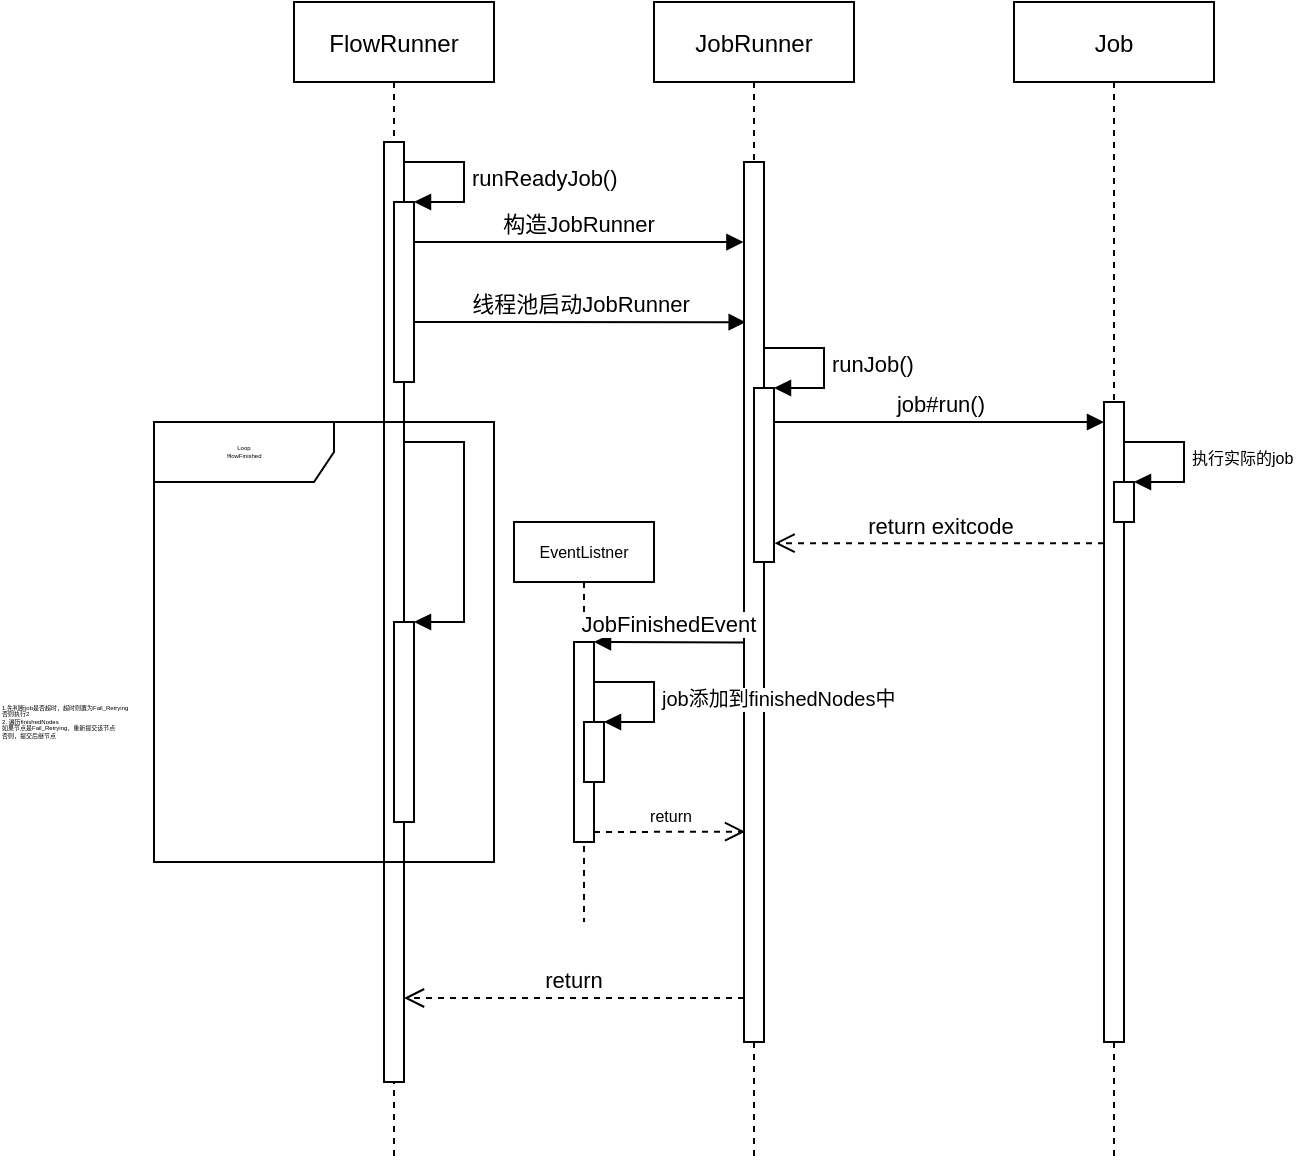 <mxfile version="14.9.7" type="github">
  <diagram id="kgpKYQtTHZ0yAKxKKP6v" name="Page-1">
    <mxGraphModel dx="2035" dy="635" grid="1" gridSize="10" guides="1" tooltips="1" connect="1" arrows="1" fold="1" page="1" pageScale="1" pageWidth="850" pageHeight="1100" math="0" shadow="0">
      <root>
        <mxCell id="0" />
        <mxCell id="1" parent="0" />
        <mxCell id="3nuBFxr9cyL0pnOWT2aG-1" value="FlowRunner" style="shape=umlLifeline;perimeter=lifelinePerimeter;container=1;collapsible=0;recursiveResize=0;rounded=0;shadow=0;strokeWidth=1;" parent="1" vertex="1">
          <mxGeometry x="120" y="80" width="100" height="580" as="geometry" />
        </mxCell>
        <mxCell id="3nuBFxr9cyL0pnOWT2aG-2" value="" style="points=[];perimeter=orthogonalPerimeter;rounded=0;shadow=0;strokeWidth=1;" parent="3nuBFxr9cyL0pnOWT2aG-1" vertex="1">
          <mxGeometry x="45" y="70" width="10" height="470" as="geometry" />
        </mxCell>
        <mxCell id="dpF4v_OvI2u5oA4uFFR8-5" value="" style="html=1;points=[];perimeter=orthogonalPerimeter;" vertex="1" parent="3nuBFxr9cyL0pnOWT2aG-1">
          <mxGeometry x="50" y="100" width="10" height="90" as="geometry" />
        </mxCell>
        <mxCell id="dpF4v_OvI2u5oA4uFFR8-6" value="runReadyJob()" style="edgeStyle=orthogonalEdgeStyle;html=1;align=left;spacingLeft=2;endArrow=block;rounded=0;entryX=1;entryY=0;" edge="1" target="dpF4v_OvI2u5oA4uFFR8-5" parent="3nuBFxr9cyL0pnOWT2aG-1">
          <mxGeometry relative="1" as="geometry">
            <mxPoint x="55" y="80" as="sourcePoint" />
            <Array as="points">
              <mxPoint x="85" y="80" />
            </Array>
          </mxGeometry>
        </mxCell>
        <mxCell id="dpF4v_OvI2u5oA4uFFR8-9" value="线程池启动JobRunner" style="html=1;verticalAlign=bottom;endArrow=block;entryX=0.083;entryY=0.182;entryDx=0;entryDy=0;entryPerimeter=0;" edge="1" parent="3nuBFxr9cyL0pnOWT2aG-1" target="3nuBFxr9cyL0pnOWT2aG-6">
          <mxGeometry width="80" relative="1" as="geometry">
            <mxPoint x="60" y="160" as="sourcePoint" />
            <mxPoint x="140" y="160" as="targetPoint" />
          </mxGeometry>
        </mxCell>
        <mxCell id="3nuBFxr9cyL0pnOWT2aG-5" value="JobRunner" style="shape=umlLifeline;perimeter=lifelinePerimeter;container=1;collapsible=0;recursiveResize=0;rounded=0;shadow=0;strokeWidth=1;" parent="1" vertex="1">
          <mxGeometry x="300" y="80" width="100" height="580" as="geometry" />
        </mxCell>
        <mxCell id="3nuBFxr9cyL0pnOWT2aG-6" value="" style="points=[];perimeter=orthogonalPerimeter;rounded=0;shadow=0;strokeWidth=1;" parent="3nuBFxr9cyL0pnOWT2aG-5" vertex="1">
          <mxGeometry x="45" y="80" width="10" height="440" as="geometry" />
        </mxCell>
        <mxCell id="dpF4v_OvI2u5oA4uFFR8-10" value="" style="html=1;points=[];perimeter=orthogonalPerimeter;" vertex="1" parent="3nuBFxr9cyL0pnOWT2aG-5">
          <mxGeometry x="50" y="193" width="10" height="87" as="geometry" />
        </mxCell>
        <mxCell id="dpF4v_OvI2u5oA4uFFR8-11" value="runJob()" style="edgeStyle=orthogonalEdgeStyle;html=1;align=left;spacingLeft=2;endArrow=block;rounded=0;entryX=1;entryY=0;" edge="1" target="dpF4v_OvI2u5oA4uFFR8-10" parent="3nuBFxr9cyL0pnOWT2aG-5">
          <mxGeometry relative="1" as="geometry">
            <mxPoint x="55" y="173" as="sourcePoint" />
            <Array as="points">
              <mxPoint x="85" y="173" />
            </Array>
          </mxGeometry>
        </mxCell>
        <mxCell id="dpF4v_OvI2u5oA4uFFR8-16" value="job#run()" style="html=1;verticalAlign=bottom;endArrow=block;" edge="1" parent="3nuBFxr9cyL0pnOWT2aG-5" target="dpF4v_OvI2u5oA4uFFR8-13">
          <mxGeometry width="80" relative="1" as="geometry">
            <mxPoint x="60" y="210" as="sourcePoint" />
            <mxPoint x="140" y="210" as="targetPoint" />
          </mxGeometry>
        </mxCell>
        <mxCell id="3nuBFxr9cyL0pnOWT2aG-7" value="return" style="verticalAlign=bottom;endArrow=open;dashed=1;endSize=8;exitX=0;exitY=0.95;shadow=0;strokeWidth=1;" parent="1" source="3nuBFxr9cyL0pnOWT2aG-6" target="3nuBFxr9cyL0pnOWT2aG-2" edge="1">
          <mxGeometry relative="1" as="geometry">
            <mxPoint x="275" y="236" as="targetPoint" />
          </mxGeometry>
        </mxCell>
        <mxCell id="dpF4v_OvI2u5oA4uFFR8-7" value="构造JobRunner" style="html=1;verticalAlign=bottom;endArrow=block;entryX=-0.029;entryY=0.091;entryDx=0;entryDy=0;entryPerimeter=0;" edge="1" parent="1" target="3nuBFxr9cyL0pnOWT2aG-6">
          <mxGeometry width="80" relative="1" as="geometry">
            <mxPoint x="180" y="199.97" as="sourcePoint" />
            <mxPoint x="340" y="200" as="targetPoint" />
          </mxGeometry>
        </mxCell>
        <mxCell id="dpF4v_OvI2u5oA4uFFR8-12" value="Job" style="shape=umlLifeline;perimeter=lifelinePerimeter;container=1;collapsible=0;recursiveResize=0;rounded=0;shadow=0;strokeWidth=1;" vertex="1" parent="1">
          <mxGeometry x="480" y="80" width="100" height="580" as="geometry" />
        </mxCell>
        <mxCell id="dpF4v_OvI2u5oA4uFFR8-13" value="" style="points=[];perimeter=orthogonalPerimeter;rounded=0;shadow=0;strokeWidth=1;" vertex="1" parent="dpF4v_OvI2u5oA4uFFR8-12">
          <mxGeometry x="45" y="200" width="10" height="320" as="geometry" />
        </mxCell>
        <mxCell id="dpF4v_OvI2u5oA4uFFR8-29" value="" style="html=1;points=[];perimeter=orthogonalPerimeter;fontSize=8;" vertex="1" parent="dpF4v_OvI2u5oA4uFFR8-12">
          <mxGeometry x="50" y="240" width="10" height="20" as="geometry" />
        </mxCell>
        <mxCell id="dpF4v_OvI2u5oA4uFFR8-30" value="执行实际的job" style="edgeStyle=orthogonalEdgeStyle;html=1;align=left;spacingLeft=2;endArrow=block;rounded=0;entryX=1;entryY=0;fontSize=8;" edge="1" target="dpF4v_OvI2u5oA4uFFR8-29" parent="dpF4v_OvI2u5oA4uFFR8-12">
          <mxGeometry relative="1" as="geometry">
            <mxPoint x="55" y="220" as="sourcePoint" />
            <Array as="points">
              <mxPoint x="85" y="220" />
            </Array>
          </mxGeometry>
        </mxCell>
        <mxCell id="dpF4v_OvI2u5oA4uFFR8-17" value="return exitcode" style="html=1;verticalAlign=bottom;endArrow=open;dashed=1;endSize=8;entryX=1.028;entryY=0.892;entryDx=0;entryDy=0;entryPerimeter=0;" edge="1" parent="1" source="dpF4v_OvI2u5oA4uFFR8-13" target="dpF4v_OvI2u5oA4uFFR8-10">
          <mxGeometry relative="1" as="geometry">
            <mxPoint x="520" y="350" as="sourcePoint" />
            <mxPoint x="440" y="350" as="targetPoint" />
          </mxGeometry>
        </mxCell>
        <mxCell id="dpF4v_OvI2u5oA4uFFR8-22" value="&lt;font style=&quot;font-size: 8px;&quot;&gt;EventListner&lt;/font&gt;" style="shape=umlLifeline;perimeter=lifelinePerimeter;whiteSpace=wrap;html=1;container=1;collapsible=0;recursiveResize=0;outlineConnect=0;fontSize=8;size=30;" vertex="1" parent="1">
          <mxGeometry x="230" y="340" width="70" height="200" as="geometry" />
        </mxCell>
        <mxCell id="dpF4v_OvI2u5oA4uFFR8-23" value="" style="html=1;points=[];perimeter=orthogonalPerimeter;fontSize=8;" vertex="1" parent="dpF4v_OvI2u5oA4uFFR8-22">
          <mxGeometry x="30" y="60" width="10" height="100" as="geometry" />
        </mxCell>
        <mxCell id="dpF4v_OvI2u5oA4uFFR8-27" value="" style="html=1;points=[];perimeter=orthogonalPerimeter;fontSize=8;" vertex="1" parent="dpF4v_OvI2u5oA4uFFR8-22">
          <mxGeometry x="35" y="100" width="10" height="30" as="geometry" />
        </mxCell>
        <mxCell id="dpF4v_OvI2u5oA4uFFR8-28" value="&lt;font size=&quot;1&quot;&gt;job添加到finishedNodes中&lt;/font&gt;" style="edgeStyle=orthogonalEdgeStyle;html=1;align=left;spacingLeft=2;endArrow=block;rounded=0;entryX=1;entryY=0;fontSize=8;" edge="1" target="dpF4v_OvI2u5oA4uFFR8-27" parent="dpF4v_OvI2u5oA4uFFR8-22">
          <mxGeometry relative="1" as="geometry">
            <mxPoint x="40" y="80" as="sourcePoint" />
            <Array as="points">
              <mxPoint x="70" y="80" />
            </Array>
          </mxGeometry>
        </mxCell>
        <mxCell id="dpF4v_OvI2u5oA4uFFR8-24" value="&lt;font style=&quot;font-size: 11px&quot;&gt;JobFinishedEvent&lt;/font&gt;" style="html=1;verticalAlign=bottom;endArrow=block;entryX=1;entryY=0;fontSize=3;exitX=-0.012;exitY=0.546;exitDx=0;exitDy=0;exitPerimeter=0;" edge="1" target="dpF4v_OvI2u5oA4uFFR8-23" parent="1" source="3nuBFxr9cyL0pnOWT2aG-6">
          <mxGeometry relative="1" as="geometry">
            <mxPoint x="340" y="400" as="sourcePoint" />
          </mxGeometry>
        </mxCell>
        <mxCell id="dpF4v_OvI2u5oA4uFFR8-25" value="return" style="html=1;verticalAlign=bottom;endArrow=open;dashed=1;endSize=8;exitX=1;exitY=0.95;fontSize=8;entryX=0.055;entryY=0.761;entryDx=0;entryDy=0;entryPerimeter=0;" edge="1" source="dpF4v_OvI2u5oA4uFFR8-23" parent="1" target="3nuBFxr9cyL0pnOWT2aG-6">
          <mxGeometry relative="1" as="geometry">
            <mxPoint x="340" y="495" as="targetPoint" />
          </mxGeometry>
        </mxCell>
        <mxCell id="dpF4v_OvI2u5oA4uFFR8-31" value="Loop&lt;br&gt;!flowFinished" style="shape=umlFrame;whiteSpace=wrap;html=1;fontSize=3;width=90;height=30;" vertex="1" parent="1">
          <mxGeometry x="50" y="290" width="170" height="220" as="geometry" />
        </mxCell>
        <mxCell id="dpF4v_OvI2u5oA4uFFR8-41" value="" style="html=1;points=[];perimeter=orthogonalPerimeter;fontSize=3;" vertex="1" parent="1">
          <mxGeometry x="170" y="390" width="10" height="100" as="geometry" />
        </mxCell>
        <mxCell id="dpF4v_OvI2u5oA4uFFR8-42" value="1.先判断job是否超时，超时则置为Fail_Retrying&lt;br&gt;否则执行2&lt;br&gt;2. 遍历finishedNodes&lt;br&gt;如果节点是Fail_Retrying，重新提交该节点&lt;br&gt;否则，提交后继节点" style="edgeStyle=orthogonalEdgeStyle;html=1;align=left;spacingLeft=2;endArrow=block;rounded=0;entryX=1;entryY=0;fontSize=3;" edge="1" target="dpF4v_OvI2u5oA4uFFR8-41" parent="1">
          <mxGeometry x="1" y="216" relative="1" as="geometry">
            <mxPoint x="175" y="300" as="sourcePoint" />
            <Array as="points">
              <mxPoint x="205" y="300" />
            </Array>
            <mxPoint x="-210" y="-166" as="offset" />
          </mxGeometry>
        </mxCell>
      </root>
    </mxGraphModel>
  </diagram>
</mxfile>
